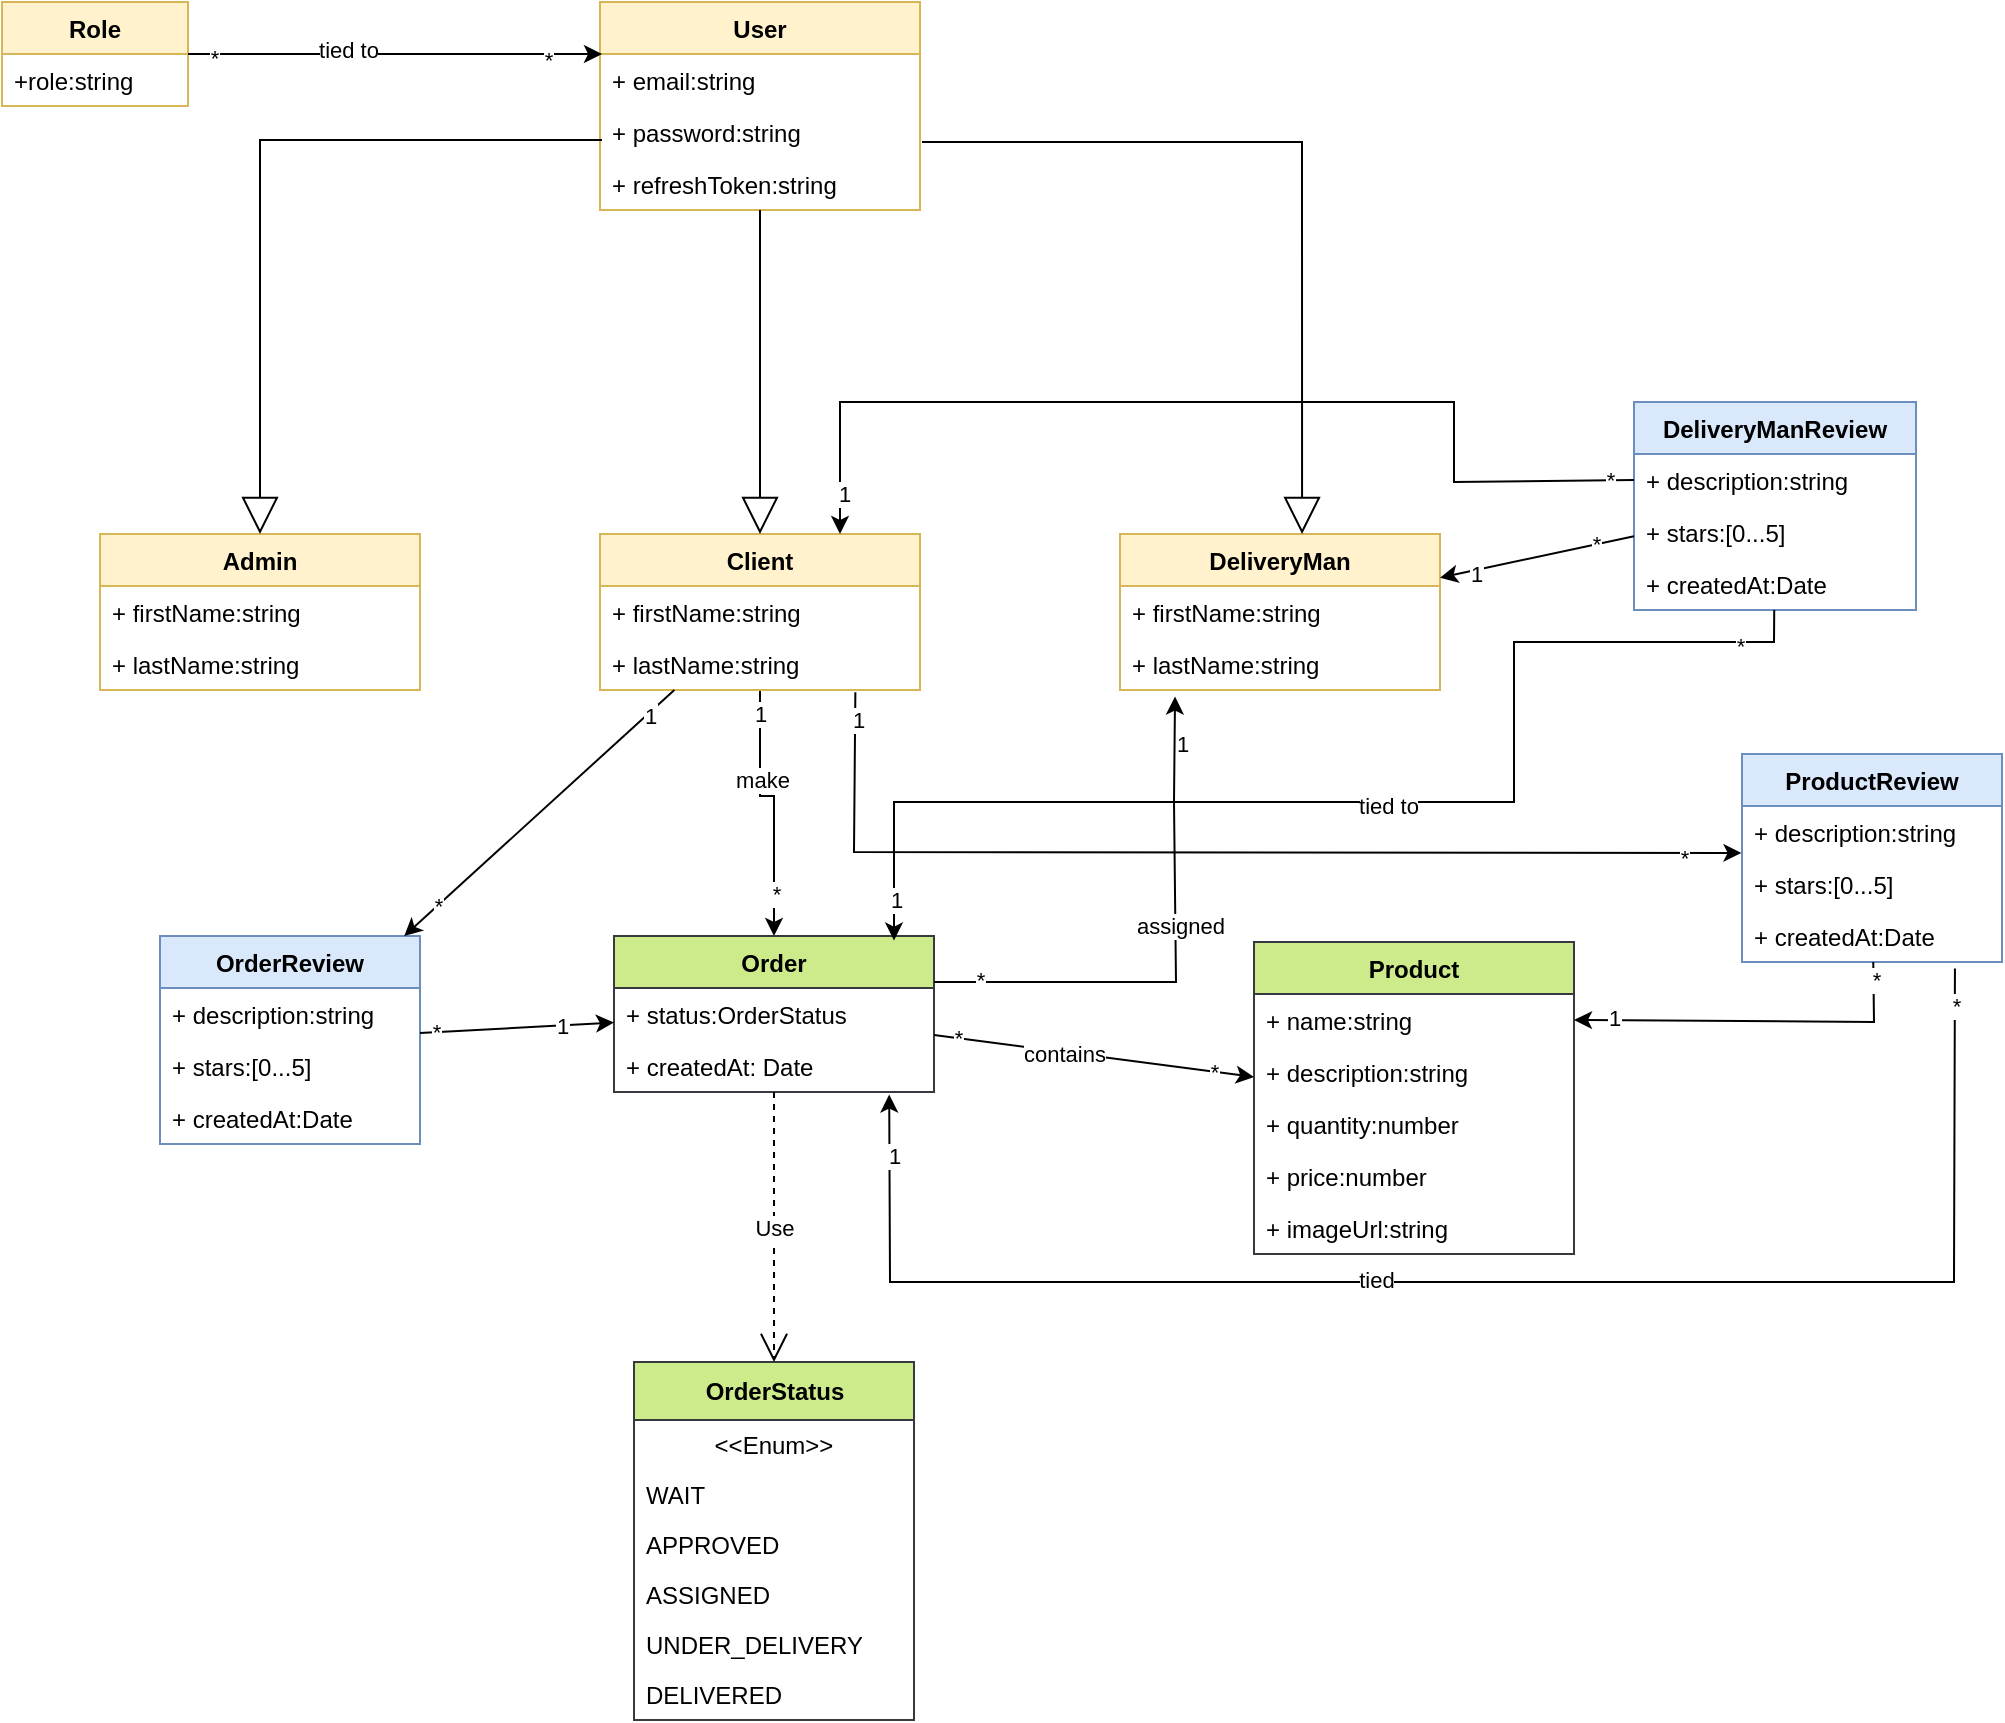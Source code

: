 <mxfile version="20.0.3" type="github">
  <diagram id="HI-v5_ZaqlMzz2_U29Au" name="Page-1">
    <mxGraphModel dx="1133" dy="577" grid="1" gridSize="10" guides="1" tooltips="1" connect="1" arrows="1" fold="1" page="1" pageScale="1" pageWidth="827" pageHeight="1169" math="0" shadow="0">
      <root>
        <mxCell id="0" />
        <mxCell id="1" parent="0" />
        <mxCell id="1S80A9B8i7_EBfSJa2hN-1" value="User" style="swimlane;fontStyle=1;align=center;verticalAlign=top;childLayout=stackLayout;horizontal=1;startSize=26;horizontalStack=0;resizeParent=1;resizeParentMax=0;resizeLast=0;collapsible=1;marginBottom=0;fillColor=#fff2cc;strokeColor=#d6b656;" parent="1" vertex="1">
          <mxGeometry x="713" y="40" width="160" height="104" as="geometry" />
        </mxCell>
        <mxCell id="1S80A9B8i7_EBfSJa2hN-2" value="+ email:string" style="text;strokeColor=none;fillColor=none;align=left;verticalAlign=top;spacingLeft=4;spacingRight=4;overflow=hidden;rotatable=0;points=[[0,0.5],[1,0.5]];portConstraint=eastwest;" parent="1S80A9B8i7_EBfSJa2hN-1" vertex="1">
          <mxGeometry y="26" width="160" height="26" as="geometry" />
        </mxCell>
        <mxCell id="1S80A9B8i7_EBfSJa2hN-5" value="+ password:string" style="text;strokeColor=none;fillColor=none;align=left;verticalAlign=top;spacingLeft=4;spacingRight=4;overflow=hidden;rotatable=0;points=[[0,0.5],[1,0.5]];portConstraint=eastwest;" parent="1S80A9B8i7_EBfSJa2hN-1" vertex="1">
          <mxGeometry y="52" width="160" height="26" as="geometry" />
        </mxCell>
        <mxCell id="1S80A9B8i7_EBfSJa2hN-29" value="+ refreshToken:string" style="text;strokeColor=none;fillColor=none;align=left;verticalAlign=top;spacingLeft=4;spacingRight=4;overflow=hidden;rotatable=0;points=[[0,0.5],[1,0.5]];portConstraint=eastwest;" parent="1S80A9B8i7_EBfSJa2hN-1" vertex="1">
          <mxGeometry y="78" width="160" height="26" as="geometry" />
        </mxCell>
        <mxCell id="1S80A9B8i7_EBfSJa2hN-6" value="Admin" style="swimlane;fontStyle=1;align=center;verticalAlign=top;childLayout=stackLayout;horizontal=1;startSize=26;horizontalStack=0;resizeParent=1;resizeParentMax=0;resizeLast=0;collapsible=1;marginBottom=0;fillColor=#fff2cc;strokeColor=#d6b656;" parent="1" vertex="1">
          <mxGeometry x="463" y="306" width="160" height="78" as="geometry" />
        </mxCell>
        <mxCell id="1S80A9B8i7_EBfSJa2hN-7" value="+ firstName:string" style="text;strokeColor=none;fillColor=none;align=left;verticalAlign=top;spacingLeft=4;spacingRight=4;overflow=hidden;rotatable=0;points=[[0,0.5],[1,0.5]];portConstraint=eastwest;" parent="1S80A9B8i7_EBfSJa2hN-6" vertex="1">
          <mxGeometry y="26" width="160" height="26" as="geometry" />
        </mxCell>
        <mxCell id="1S80A9B8i7_EBfSJa2hN-8" value="+ lastName:string" style="text;strokeColor=none;fillColor=none;align=left;verticalAlign=top;spacingLeft=4;spacingRight=4;overflow=hidden;rotatable=0;points=[[0,0.5],[1,0.5]];portConstraint=eastwest;" parent="1S80A9B8i7_EBfSJa2hN-6" vertex="1">
          <mxGeometry y="52" width="160" height="26" as="geometry" />
        </mxCell>
        <mxCell id="1S80A9B8i7_EBfSJa2hN-50" value="" style="edgeStyle=orthogonalEdgeStyle;rounded=0;orthogonalLoop=1;jettySize=auto;html=1;" parent="1" source="1S80A9B8i7_EBfSJa2hN-11" target="1S80A9B8i7_EBfSJa2hN-46" edge="1">
          <mxGeometry relative="1" as="geometry">
            <mxPoint x="800.059" y="568" as="targetPoint" />
            <Array as="points">
              <mxPoint x="793" y="437" />
              <mxPoint x="800" y="437" />
            </Array>
          </mxGeometry>
        </mxCell>
        <mxCell id="1S80A9B8i7_EBfSJa2hN-51" value="make" style="edgeLabel;html=1;align=center;verticalAlign=middle;resizable=0;points=[];" parent="1S80A9B8i7_EBfSJa2hN-50" vertex="1" connectable="0">
          <mxGeometry x="-0.315" y="1" relative="1" as="geometry">
            <mxPoint as="offset" />
          </mxGeometry>
        </mxCell>
        <mxCell id="1S80A9B8i7_EBfSJa2hN-52" value="*" style="edgeLabel;html=1;align=center;verticalAlign=middle;resizable=0;points=[];" parent="1S80A9B8i7_EBfSJa2hN-50" vertex="1" connectable="0">
          <mxGeometry x="0.679" y="1" relative="1" as="geometry">
            <mxPoint as="offset" />
          </mxGeometry>
        </mxCell>
        <mxCell id="1S80A9B8i7_EBfSJa2hN-53" value="1" style="edgeLabel;html=1;align=center;verticalAlign=middle;resizable=0;points=[];" parent="1S80A9B8i7_EBfSJa2hN-50" vertex="1" connectable="0">
          <mxGeometry x="-0.826" relative="1" as="geometry">
            <mxPoint as="offset" />
          </mxGeometry>
        </mxCell>
        <mxCell id="1S80A9B8i7_EBfSJa2hN-11" value="Client" style="swimlane;fontStyle=1;align=center;verticalAlign=top;childLayout=stackLayout;horizontal=1;startSize=26;horizontalStack=0;resizeParent=1;resizeParentMax=0;resizeLast=0;collapsible=1;marginBottom=0;fillColor=#fff2cc;strokeColor=#d6b656;" parent="1" vertex="1">
          <mxGeometry x="713" y="306" width="160" height="78" as="geometry" />
        </mxCell>
        <mxCell id="1S80A9B8i7_EBfSJa2hN-12" value="+ firstName:string" style="text;strokeColor=none;fillColor=none;align=left;verticalAlign=top;spacingLeft=4;spacingRight=4;overflow=hidden;rotatable=0;points=[[0,0.5],[1,0.5]];portConstraint=eastwest;" parent="1S80A9B8i7_EBfSJa2hN-11" vertex="1">
          <mxGeometry y="26" width="160" height="26" as="geometry" />
        </mxCell>
        <mxCell id="1S80A9B8i7_EBfSJa2hN-13" value="+ lastName:string" style="text;strokeColor=none;fillColor=none;align=left;verticalAlign=top;spacingLeft=4;spacingRight=4;overflow=hidden;rotatable=0;points=[[0,0.5],[1,0.5]];portConstraint=eastwest;" parent="1S80A9B8i7_EBfSJa2hN-11" vertex="1">
          <mxGeometry y="52" width="160" height="26" as="geometry" />
        </mxCell>
        <mxCell id="1S80A9B8i7_EBfSJa2hN-16" value="DeliveryMan" style="swimlane;fontStyle=1;align=center;verticalAlign=top;childLayout=stackLayout;horizontal=1;startSize=26;horizontalStack=0;resizeParent=1;resizeParentMax=0;resizeLast=0;collapsible=1;marginBottom=0;fillColor=#fff2cc;strokeColor=#d6b656;" parent="1" vertex="1">
          <mxGeometry x="973" y="306" width="160" height="78" as="geometry" />
        </mxCell>
        <mxCell id="1S80A9B8i7_EBfSJa2hN-17" value="+ firstName:string" style="text;strokeColor=none;fillColor=none;align=left;verticalAlign=top;spacingLeft=4;spacingRight=4;overflow=hidden;rotatable=0;points=[[0,0.5],[1,0.5]];portConstraint=eastwest;" parent="1S80A9B8i7_EBfSJa2hN-16" vertex="1">
          <mxGeometry y="26" width="160" height="26" as="geometry" />
        </mxCell>
        <mxCell id="1S80A9B8i7_EBfSJa2hN-18" value="+ lastName:string" style="text;strokeColor=none;fillColor=none;align=left;verticalAlign=top;spacingLeft=4;spacingRight=4;overflow=hidden;rotatable=0;points=[[0,0.5],[1,0.5]];portConstraint=eastwest;" parent="1S80A9B8i7_EBfSJa2hN-16" vertex="1">
          <mxGeometry y="52" width="160" height="26" as="geometry" />
        </mxCell>
        <mxCell id="1S80A9B8i7_EBfSJa2hN-21" value="" style="endArrow=block;endSize=16;endFill=0;html=1;rounded=0;entryX=0.5;entryY=0;entryDx=0;entryDy=0;" parent="1" target="1S80A9B8i7_EBfSJa2hN-6" edge="1">
          <mxGeometry y="-30" width="160" relative="1" as="geometry">
            <mxPoint x="714" y="109" as="sourcePoint" />
            <mxPoint x="724" y="160" as="targetPoint" />
            <Array as="points">
              <mxPoint x="543" y="109" />
            </Array>
            <mxPoint as="offset" />
          </mxGeometry>
        </mxCell>
        <mxCell id="1S80A9B8i7_EBfSJa2hN-22" value="" style="endArrow=block;endSize=16;endFill=0;html=1;rounded=0;entryX=0.569;entryY=0;entryDx=0;entryDy=0;entryPerimeter=0;" parent="1" target="1S80A9B8i7_EBfSJa2hN-16" edge="1">
          <mxGeometry y="-30" width="160" relative="1" as="geometry">
            <mxPoint x="874" y="110" as="sourcePoint" />
            <mxPoint x="1004" y="230.0" as="targetPoint" />
            <Array as="points">
              <mxPoint x="1064" y="110" />
            </Array>
            <mxPoint as="offset" />
          </mxGeometry>
        </mxCell>
        <mxCell id="1S80A9B8i7_EBfSJa2hN-23" value="" style="endArrow=block;endSize=16;endFill=0;html=1;rounded=0;" parent="1" source="1S80A9B8i7_EBfSJa2hN-1" target="1S80A9B8i7_EBfSJa2hN-11" edge="1">
          <mxGeometry y="-30" width="160" relative="1" as="geometry">
            <mxPoint x="793" y="270" as="sourcePoint" />
            <mxPoint x="553" y="316.0" as="targetPoint" />
            <Array as="points" />
            <mxPoint as="offset" />
          </mxGeometry>
        </mxCell>
        <mxCell id="1S80A9B8i7_EBfSJa2hN-30" value="Role" style="swimlane;fontStyle=1;align=center;verticalAlign=top;childLayout=stackLayout;horizontal=1;startSize=26;horizontalStack=0;resizeParent=1;resizeParentMax=0;resizeLast=0;collapsible=1;marginBottom=0;fillColor=#fff2cc;strokeColor=#d6b656;" parent="1" vertex="1">
          <mxGeometry x="414" y="40" width="93.02" height="52" as="geometry" />
        </mxCell>
        <mxCell id="1S80A9B8i7_EBfSJa2hN-31" value="+role:string" style="text;strokeColor=none;fillColor=none;align=left;verticalAlign=top;spacingLeft=4;spacingRight=4;overflow=hidden;rotatable=0;points=[[0,0.5],[1,0.5]];portConstraint=eastwest;" parent="1S80A9B8i7_EBfSJa2hN-30" vertex="1">
          <mxGeometry y="26" width="93.02" height="26" as="geometry" />
        </mxCell>
        <mxCell id="1S80A9B8i7_EBfSJa2hN-36" value="" style="endArrow=classic;html=1;rounded=0;" parent="1" source="1S80A9B8i7_EBfSJa2hN-30" edge="1">
          <mxGeometry width="50" height="50" relative="1" as="geometry">
            <mxPoint x="584" y="120" as="sourcePoint" />
            <mxPoint x="714" y="66" as="targetPoint" />
          </mxGeometry>
        </mxCell>
        <mxCell id="1S80A9B8i7_EBfSJa2hN-37" value="tied to" style="edgeLabel;html=1;align=center;verticalAlign=middle;resizable=0;points=[];" parent="1S80A9B8i7_EBfSJa2hN-36" vertex="1" connectable="0">
          <mxGeometry x="-0.232" y="2" relative="1" as="geometry">
            <mxPoint as="offset" />
          </mxGeometry>
        </mxCell>
        <mxCell id="1S80A9B8i7_EBfSJa2hN-38" value="*" style="edgeLabel;html=1;align=center;verticalAlign=middle;resizable=0;points=[];" parent="1S80A9B8i7_EBfSJa2hN-36" vertex="1" connectable="0">
          <mxGeometry x="0.735" y="-3" relative="1" as="geometry">
            <mxPoint as="offset" />
          </mxGeometry>
        </mxCell>
        <mxCell id="vZ-pQn8Oj0eG8AuPo2lk-2" value="*" style="edgeLabel;html=1;align=center;verticalAlign=middle;resizable=0;points=[];" vertex="1" connectable="0" parent="1S80A9B8i7_EBfSJa2hN-36">
          <mxGeometry x="-0.873" y="-2" relative="1" as="geometry">
            <mxPoint as="offset" />
          </mxGeometry>
        </mxCell>
        <mxCell id="1S80A9B8i7_EBfSJa2hN-46" value="Order" style="swimlane;fontStyle=1;align=center;verticalAlign=top;childLayout=stackLayout;horizontal=1;startSize=26;horizontalStack=0;resizeParent=1;resizeParentMax=0;resizeLast=0;collapsible=1;marginBottom=0;fillColor=#cdeb8b;strokeColor=#36393d;" parent="1" vertex="1">
          <mxGeometry x="720" y="507" width="160" height="78" as="geometry" />
        </mxCell>
        <mxCell id="1S80A9B8i7_EBfSJa2hN-78" value="+ status:OrderStatus" style="text;strokeColor=none;fillColor=none;align=left;verticalAlign=top;spacingLeft=4;spacingRight=4;overflow=hidden;rotatable=0;points=[[0,0.5],[1,0.5]];portConstraint=eastwest;" parent="1S80A9B8i7_EBfSJa2hN-46" vertex="1">
          <mxGeometry y="26" width="160" height="26" as="geometry" />
        </mxCell>
        <mxCell id="vZ-pQn8Oj0eG8AuPo2lk-6" value="+ createdAt: Date" style="text;strokeColor=none;fillColor=none;align=left;verticalAlign=top;spacingLeft=4;spacingRight=4;overflow=hidden;rotatable=0;points=[[0,0.5],[1,0.5]];portConstraint=eastwest;" vertex="1" parent="1S80A9B8i7_EBfSJa2hN-46">
          <mxGeometry y="52" width="160" height="26" as="geometry" />
        </mxCell>
        <mxCell id="1S80A9B8i7_EBfSJa2hN-54" value="Product" style="swimlane;fontStyle=1;align=center;verticalAlign=top;childLayout=stackLayout;horizontal=1;startSize=26;horizontalStack=0;resizeParent=1;resizeParentMax=0;resizeLast=0;collapsible=1;marginBottom=0;fillColor=#cdeb8b;strokeColor=#36393d;" parent="1" vertex="1">
          <mxGeometry x="1040" y="510" width="160" height="156" as="geometry" />
        </mxCell>
        <mxCell id="1S80A9B8i7_EBfSJa2hN-55" value="+ name:string" style="text;strokeColor=none;fillColor=none;align=left;verticalAlign=top;spacingLeft=4;spacingRight=4;overflow=hidden;rotatable=0;points=[[0,0.5],[1,0.5]];portConstraint=eastwest;" parent="1S80A9B8i7_EBfSJa2hN-54" vertex="1">
          <mxGeometry y="26" width="160" height="26" as="geometry" />
        </mxCell>
        <mxCell id="1S80A9B8i7_EBfSJa2hN-56" value="+ description:string" style="text;strokeColor=none;fillColor=none;align=left;verticalAlign=top;spacingLeft=4;spacingRight=4;overflow=hidden;rotatable=0;points=[[0,0.5],[1,0.5]];portConstraint=eastwest;" parent="1S80A9B8i7_EBfSJa2hN-54" vertex="1">
          <mxGeometry y="52" width="160" height="26" as="geometry" />
        </mxCell>
        <mxCell id="vZ-pQn8Oj0eG8AuPo2lk-3" value="+ quantity:number" style="text;strokeColor=none;fillColor=none;align=left;verticalAlign=top;spacingLeft=4;spacingRight=4;overflow=hidden;rotatable=0;points=[[0,0.5],[1,0.5]];portConstraint=eastwest;" vertex="1" parent="1S80A9B8i7_EBfSJa2hN-54">
          <mxGeometry y="78" width="160" height="26" as="geometry" />
        </mxCell>
        <mxCell id="vZ-pQn8Oj0eG8AuPo2lk-4" value="+ price:number" style="text;strokeColor=none;fillColor=none;align=left;verticalAlign=top;spacingLeft=4;spacingRight=4;overflow=hidden;rotatable=0;points=[[0,0.5],[1,0.5]];portConstraint=eastwest;" vertex="1" parent="1S80A9B8i7_EBfSJa2hN-54">
          <mxGeometry y="104" width="160" height="26" as="geometry" />
        </mxCell>
        <mxCell id="vZ-pQn8Oj0eG8AuPo2lk-5" value="+ imageUrl:string" style="text;strokeColor=none;fillColor=none;align=left;verticalAlign=top;spacingLeft=4;spacingRight=4;overflow=hidden;rotatable=0;points=[[0,0.5],[1,0.5]];portConstraint=eastwest;" vertex="1" parent="1S80A9B8i7_EBfSJa2hN-54">
          <mxGeometry y="130" width="160" height="26" as="geometry" />
        </mxCell>
        <mxCell id="1S80A9B8i7_EBfSJa2hN-57" value="" style="endArrow=classic;html=1;rounded=0;" parent="1" source="1S80A9B8i7_EBfSJa2hN-46" target="1S80A9B8i7_EBfSJa2hN-54" edge="1">
          <mxGeometry width="50" height="50" relative="1" as="geometry">
            <mxPoint x="970" y="530" as="sourcePoint" />
            <mxPoint x="1010" y="530" as="targetPoint" />
          </mxGeometry>
        </mxCell>
        <mxCell id="1S80A9B8i7_EBfSJa2hN-58" value="*" style="edgeLabel;html=1;align=center;verticalAlign=middle;resizable=0;points=[];" parent="1S80A9B8i7_EBfSJa2hN-57" vertex="1" connectable="0">
          <mxGeometry x="0.75" relative="1" as="geometry">
            <mxPoint as="offset" />
          </mxGeometry>
        </mxCell>
        <mxCell id="1S80A9B8i7_EBfSJa2hN-59" value="*" style="edgeLabel;html=1;align=center;verticalAlign=middle;resizable=0;points=[];" parent="1S80A9B8i7_EBfSJa2hN-57" vertex="1" connectable="0">
          <mxGeometry x="-0.85" relative="1" as="geometry">
            <mxPoint as="offset" />
          </mxGeometry>
        </mxCell>
        <mxCell id="1S80A9B8i7_EBfSJa2hN-61" value="contains" style="edgeLabel;html=1;align=center;verticalAlign=middle;resizable=0;points=[];" parent="1S80A9B8i7_EBfSJa2hN-57" vertex="1" connectable="0">
          <mxGeometry x="-0.188" y="-1" relative="1" as="geometry">
            <mxPoint as="offset" />
          </mxGeometry>
        </mxCell>
        <mxCell id="1S80A9B8i7_EBfSJa2hN-62" value="" style="endArrow=classic;html=1;rounded=0;entryX=0.172;entryY=1.126;entryDx=0;entryDy=0;entryPerimeter=0;" parent="1" target="1S80A9B8i7_EBfSJa2hN-18" edge="1">
          <mxGeometry width="50" height="50" relative="1" as="geometry">
            <mxPoint x="880" y="530" as="sourcePoint" />
            <mxPoint x="1060" y="440" as="targetPoint" />
            <Array as="points">
              <mxPoint x="920" y="530" />
              <mxPoint x="1001" y="530" />
              <mxPoint x="1000" y="440" />
            </Array>
          </mxGeometry>
        </mxCell>
        <mxCell id="1S80A9B8i7_EBfSJa2hN-66" value="assigned" style="edgeLabel;html=1;align=center;verticalAlign=middle;resizable=0;points=[];" parent="1S80A9B8i7_EBfSJa2hN-62" vertex="1" connectable="0">
          <mxGeometry x="0.132" y="-2" relative="1" as="geometry">
            <mxPoint as="offset" />
          </mxGeometry>
        </mxCell>
        <mxCell id="1S80A9B8i7_EBfSJa2hN-67" value="1" style="edgeLabel;html=1;align=center;verticalAlign=middle;resizable=0;points=[];" parent="1S80A9B8i7_EBfSJa2hN-62" vertex="1" connectable="0">
          <mxGeometry x="0.824" y="-3" relative="1" as="geometry">
            <mxPoint as="offset" />
          </mxGeometry>
        </mxCell>
        <mxCell id="1S80A9B8i7_EBfSJa2hN-68" value="*" style="edgeLabel;html=1;align=center;verticalAlign=middle;resizable=0;points=[];" parent="1S80A9B8i7_EBfSJa2hN-62" vertex="1" connectable="0">
          <mxGeometry x="-0.829" y="1" relative="1" as="geometry">
            <mxPoint as="offset" />
          </mxGeometry>
        </mxCell>
        <mxCell id="1S80A9B8i7_EBfSJa2hN-69" value="OrderStatus" style="swimlane;fontStyle=1;align=center;verticalAlign=middle;childLayout=stackLayout;horizontal=1;startSize=29;horizontalStack=0;resizeParent=1;resizeParentMax=0;resizeLast=0;collapsible=0;marginBottom=0;html=1;fillColor=#cdeb8b;strokeColor=#36393d;" parent="1" vertex="1">
          <mxGeometry x="730" y="720" width="140" height="179" as="geometry" />
        </mxCell>
        <mxCell id="1S80A9B8i7_EBfSJa2hN-70" value="&amp;lt;&amp;lt;Enum&amp;gt;&amp;gt;" style="text;html=1;strokeColor=none;fillColor=none;align=center;verticalAlign=middle;spacingLeft=4;spacingRight=4;overflow=hidden;rotatable=0;points=[[0,0.5],[1,0.5]];portConstraint=eastwest;" parent="1S80A9B8i7_EBfSJa2hN-69" vertex="1">
          <mxGeometry y="29" width="140" height="25" as="geometry" />
        </mxCell>
        <mxCell id="1S80A9B8i7_EBfSJa2hN-71" value="WAIT" style="text;html=1;strokeColor=none;fillColor=none;align=left;verticalAlign=middle;spacingLeft=4;spacingRight=4;overflow=hidden;rotatable=0;points=[[0,0.5],[1,0.5]];portConstraint=eastwest;" parent="1S80A9B8i7_EBfSJa2hN-69" vertex="1">
          <mxGeometry y="54" width="140" height="25" as="geometry" />
        </mxCell>
        <mxCell id="1S80A9B8i7_EBfSJa2hN-73" value="APPROVED" style="text;html=1;strokeColor=none;fillColor=none;align=left;verticalAlign=middle;spacingLeft=4;spacingRight=4;overflow=hidden;rotatable=0;points=[[0,0.5],[1,0.5]];portConstraint=eastwest;" parent="1S80A9B8i7_EBfSJa2hN-69" vertex="1">
          <mxGeometry y="79" width="140" height="25" as="geometry" />
        </mxCell>
        <mxCell id="1S80A9B8i7_EBfSJa2hN-74" value="ASSIGNED" style="text;html=1;strokeColor=none;fillColor=none;align=left;verticalAlign=middle;spacingLeft=4;spacingRight=4;overflow=hidden;rotatable=0;points=[[0,0.5],[1,0.5]];portConstraint=eastwest;" parent="1S80A9B8i7_EBfSJa2hN-69" vertex="1">
          <mxGeometry y="104" width="140" height="25" as="geometry" />
        </mxCell>
        <mxCell id="1S80A9B8i7_EBfSJa2hN-75" value="UNDER_DELIVERY" style="text;html=1;strokeColor=none;fillColor=none;align=left;verticalAlign=middle;spacingLeft=4;spacingRight=4;overflow=hidden;rotatable=0;points=[[0,0.5],[1,0.5]];portConstraint=eastwest;" parent="1S80A9B8i7_EBfSJa2hN-69" vertex="1">
          <mxGeometry y="129" width="140" height="25" as="geometry" />
        </mxCell>
        <mxCell id="1S80A9B8i7_EBfSJa2hN-76" value="DELIVERED" style="text;html=1;strokeColor=none;fillColor=none;align=left;verticalAlign=middle;spacingLeft=4;spacingRight=4;overflow=hidden;rotatable=0;points=[[0,0.5],[1,0.5]];portConstraint=eastwest;" parent="1S80A9B8i7_EBfSJa2hN-69" vertex="1">
          <mxGeometry y="154" width="140" height="25" as="geometry" />
        </mxCell>
        <mxCell id="1S80A9B8i7_EBfSJa2hN-77" value="Use" style="endArrow=open;endSize=12;dashed=1;html=1;rounded=0;" parent="1" source="1S80A9B8i7_EBfSJa2hN-46" target="1S80A9B8i7_EBfSJa2hN-69" edge="1">
          <mxGeometry width="160" relative="1" as="geometry">
            <mxPoint x="810" y="620" as="sourcePoint" />
            <mxPoint x="970" y="620" as="targetPoint" />
          </mxGeometry>
        </mxCell>
        <mxCell id="1S80A9B8i7_EBfSJa2hN-79" value="OrderReview" style="swimlane;fontStyle=1;align=center;verticalAlign=top;childLayout=stackLayout;horizontal=1;startSize=26;horizontalStack=0;resizeParent=1;resizeParentMax=0;resizeLast=0;collapsible=1;marginBottom=0;fillColor=#dae8fc;strokeColor=#6c8ebf;" parent="1" vertex="1">
          <mxGeometry x="493" y="507" width="130" height="104" as="geometry" />
        </mxCell>
        <mxCell id="1S80A9B8i7_EBfSJa2hN-94" value="+ description:string" style="text;strokeColor=none;fillColor=none;align=left;verticalAlign=top;spacingLeft=4;spacingRight=4;overflow=hidden;rotatable=0;points=[[0,0.5],[1,0.5]];portConstraint=eastwest;" parent="1S80A9B8i7_EBfSJa2hN-79" vertex="1">
          <mxGeometry y="26" width="130" height="26" as="geometry" />
        </mxCell>
        <mxCell id="1S80A9B8i7_EBfSJa2hN-81" value="+ stars:[0...5]" style="text;strokeColor=none;fillColor=none;align=left;verticalAlign=top;spacingLeft=4;spacingRight=4;overflow=hidden;rotatable=0;points=[[0,0.5],[1,0.5]];portConstraint=eastwest;" parent="1S80A9B8i7_EBfSJa2hN-79" vertex="1">
          <mxGeometry y="52" width="130" height="26" as="geometry" />
        </mxCell>
        <mxCell id="1S80A9B8i7_EBfSJa2hN-82" value="+ createdAt:Date" style="text;strokeColor=none;fillColor=none;align=left;verticalAlign=top;spacingLeft=4;spacingRight=4;overflow=hidden;rotatable=0;points=[[0,0.5],[1,0.5]];portConstraint=eastwest;" parent="1S80A9B8i7_EBfSJa2hN-79" vertex="1">
          <mxGeometry y="78" width="130" height="26" as="geometry" />
        </mxCell>
        <mxCell id="1S80A9B8i7_EBfSJa2hN-83" value="" style="endArrow=classic;html=1;rounded=0;" parent="1" source="1S80A9B8i7_EBfSJa2hN-11" target="1S80A9B8i7_EBfSJa2hN-79" edge="1">
          <mxGeometry width="50" height="50" relative="1" as="geometry">
            <mxPoint x="430" y="420" as="sourcePoint" />
            <mxPoint x="590" y="420" as="targetPoint" />
          </mxGeometry>
        </mxCell>
        <mxCell id="1S80A9B8i7_EBfSJa2hN-84" value="*" style="edgeLabel;html=1;align=center;verticalAlign=middle;resizable=0;points=[];" parent="1S80A9B8i7_EBfSJa2hN-83" vertex="1" connectable="0">
          <mxGeometry x="0.75" relative="1" as="geometry">
            <mxPoint as="offset" />
          </mxGeometry>
        </mxCell>
        <mxCell id="1S80A9B8i7_EBfSJa2hN-91" value="1" style="edgeLabel;html=1;align=center;verticalAlign=middle;resizable=0;points=[];" parent="1S80A9B8i7_EBfSJa2hN-83" vertex="1" connectable="0">
          <mxGeometry x="-0.805" y="1" relative="1" as="geometry">
            <mxPoint as="offset" />
          </mxGeometry>
        </mxCell>
        <mxCell id="1S80A9B8i7_EBfSJa2hN-87" value="" style="endArrow=classic;html=1;rounded=0;" parent="1" source="1S80A9B8i7_EBfSJa2hN-79" target="1S80A9B8i7_EBfSJa2hN-46" edge="1">
          <mxGeometry width="50" height="50" relative="1" as="geometry">
            <mxPoint x="622.996" y="660.0" as="sourcePoint" />
            <mxPoint x="490.864" y="776" as="targetPoint" />
          </mxGeometry>
        </mxCell>
        <mxCell id="1S80A9B8i7_EBfSJa2hN-89" value="*" style="edgeLabel;html=1;align=center;verticalAlign=middle;resizable=0;points=[];" parent="1S80A9B8i7_EBfSJa2hN-87" vertex="1" connectable="0">
          <mxGeometry x="-0.85" relative="1" as="geometry">
            <mxPoint as="offset" />
          </mxGeometry>
        </mxCell>
        <mxCell id="1S80A9B8i7_EBfSJa2hN-92" value="1" style="edgeLabel;html=1;align=center;verticalAlign=middle;resizable=0;points=[];" parent="1S80A9B8i7_EBfSJa2hN-87" vertex="1" connectable="0">
          <mxGeometry x="0.483" relative="1" as="geometry">
            <mxPoint x="-1" as="offset" />
          </mxGeometry>
        </mxCell>
        <mxCell id="1S80A9B8i7_EBfSJa2hN-95" value="ProductReview" style="swimlane;fontStyle=1;align=center;verticalAlign=top;childLayout=stackLayout;horizontal=1;startSize=26;horizontalStack=0;resizeParent=1;resizeParentMax=0;resizeLast=0;collapsible=1;marginBottom=0;fillColor=#dae8fc;strokeColor=#6c8ebf;" parent="1" vertex="1">
          <mxGeometry x="1284" y="416" width="130" height="104" as="geometry" />
        </mxCell>
        <mxCell id="1S80A9B8i7_EBfSJa2hN-96" value="+ description:string" style="text;strokeColor=none;fillColor=none;align=left;verticalAlign=top;spacingLeft=4;spacingRight=4;overflow=hidden;rotatable=0;points=[[0,0.5],[1,0.5]];portConstraint=eastwest;" parent="1S80A9B8i7_EBfSJa2hN-95" vertex="1">
          <mxGeometry y="26" width="130" height="26" as="geometry" />
        </mxCell>
        <mxCell id="1S80A9B8i7_EBfSJa2hN-97" value="+ stars:[0...5]" style="text;strokeColor=none;fillColor=none;align=left;verticalAlign=top;spacingLeft=4;spacingRight=4;overflow=hidden;rotatable=0;points=[[0,0.5],[1,0.5]];portConstraint=eastwest;" parent="1S80A9B8i7_EBfSJa2hN-95" vertex="1">
          <mxGeometry y="52" width="130" height="26" as="geometry" />
        </mxCell>
        <mxCell id="1S80A9B8i7_EBfSJa2hN-98" value="+ createdAt:Date" style="text;strokeColor=none;fillColor=none;align=left;verticalAlign=top;spacingLeft=4;spacingRight=4;overflow=hidden;rotatable=0;points=[[0,0.5],[1,0.5]];portConstraint=eastwest;" parent="1S80A9B8i7_EBfSJa2hN-95" vertex="1">
          <mxGeometry y="78" width="130" height="26" as="geometry" />
        </mxCell>
        <mxCell id="1S80A9B8i7_EBfSJa2hN-99" value="" style="endArrow=classic;html=1;rounded=0;exitX=0.798;exitY=1.042;exitDx=0;exitDy=0;exitPerimeter=0;entryX=-0.002;entryY=-0.098;entryDx=0;entryDy=0;entryPerimeter=0;" parent="1" source="1S80A9B8i7_EBfSJa2hN-13" target="1S80A9B8i7_EBfSJa2hN-97" edge="1">
          <mxGeometry width="50" height="50" relative="1" as="geometry">
            <mxPoint x="840" y="390" as="sourcePoint" />
            <mxPoint x="1280" y="480" as="targetPoint" />
            <Array as="points">
              <mxPoint x="840" y="465" />
            </Array>
          </mxGeometry>
        </mxCell>
        <mxCell id="1S80A9B8i7_EBfSJa2hN-106" value="*" style="edgeLabel;html=1;align=center;verticalAlign=middle;resizable=0;points=[];" parent="1S80A9B8i7_EBfSJa2hN-99" vertex="1" connectable="0">
          <mxGeometry x="0.891" y="-2" relative="1" as="geometry">
            <mxPoint as="offset" />
          </mxGeometry>
        </mxCell>
        <mxCell id="1S80A9B8i7_EBfSJa2hN-107" value="1" style="edgeLabel;html=1;align=center;verticalAlign=middle;resizable=0;points=[];" parent="1S80A9B8i7_EBfSJa2hN-99" vertex="1" connectable="0">
          <mxGeometry x="-0.946" y="1" relative="1" as="geometry">
            <mxPoint as="offset" />
          </mxGeometry>
        </mxCell>
        <mxCell id="1S80A9B8i7_EBfSJa2hN-103" value="" style="endArrow=classic;html=1;rounded=0;entryX=1;entryY=0.5;entryDx=0;entryDy=0;" parent="1" source="1S80A9B8i7_EBfSJa2hN-95" target="1S80A9B8i7_EBfSJa2hN-55" edge="1">
          <mxGeometry width="50" height="50" relative="1" as="geometry">
            <mxPoint x="1385.073" y="570.0" as="sourcePoint" />
            <mxPoint x="1250.003" y="693" as="targetPoint" />
            <Array as="points">
              <mxPoint x="1350" y="550" />
            </Array>
          </mxGeometry>
        </mxCell>
        <mxCell id="1S80A9B8i7_EBfSJa2hN-108" value="*" style="edgeLabel;html=1;align=center;verticalAlign=middle;resizable=0;points=[];" parent="1S80A9B8i7_EBfSJa2hN-103" vertex="1" connectable="0">
          <mxGeometry x="-0.904" y="1" relative="1" as="geometry">
            <mxPoint as="offset" />
          </mxGeometry>
        </mxCell>
        <mxCell id="1S80A9B8i7_EBfSJa2hN-109" value="1" style="edgeLabel;html=1;align=center;verticalAlign=middle;resizable=0;points=[];" parent="1S80A9B8i7_EBfSJa2hN-103" vertex="1" connectable="0">
          <mxGeometry x="0.776" y="-1" relative="1" as="geometry">
            <mxPoint as="offset" />
          </mxGeometry>
        </mxCell>
        <mxCell id="1S80A9B8i7_EBfSJa2hN-123" value="" style="endArrow=classic;html=1;rounded=0;exitX=0.819;exitY=1.124;exitDx=0;exitDy=0;exitPerimeter=0;entryX=0.86;entryY=1.049;entryDx=0;entryDy=0;entryPerimeter=0;" parent="1" source="1S80A9B8i7_EBfSJa2hN-98" target="vZ-pQn8Oj0eG8AuPo2lk-6" edge="1">
          <mxGeometry width="50" height="50" relative="1" as="geometry">
            <mxPoint x="1445" y="530" as="sourcePoint" />
            <mxPoint x="858" y="620" as="targetPoint" />
            <Array as="points">
              <mxPoint x="1390" y="680" />
              <mxPoint x="1200" y="680" />
              <mxPoint x="858" y="680" />
            </Array>
          </mxGeometry>
        </mxCell>
        <mxCell id="1S80A9B8i7_EBfSJa2hN-126" value="1" style="edgeLabel;html=1;align=center;verticalAlign=middle;resizable=0;points=[];" parent="1S80A9B8i7_EBfSJa2hN-123" vertex="1" connectable="0">
          <mxGeometry x="0.871" y="-2" relative="1" as="geometry">
            <mxPoint y="-20" as="offset" />
          </mxGeometry>
        </mxCell>
        <mxCell id="1S80A9B8i7_EBfSJa2hN-127" value="tied" style="edgeLabel;html=1;align=center;verticalAlign=middle;resizable=0;points=[];" parent="1S80A9B8i7_EBfSJa2hN-123" vertex="1" connectable="0">
          <mxGeometry x="0.14" y="-1" relative="1" as="geometry">
            <mxPoint as="offset" />
          </mxGeometry>
        </mxCell>
        <mxCell id="1S80A9B8i7_EBfSJa2hN-144" value="*" style="edgeLabel;html=1;align=center;verticalAlign=middle;resizable=0;points=[];" parent="1S80A9B8i7_EBfSJa2hN-123" vertex="1" connectable="0">
          <mxGeometry x="-0.951" relative="1" as="geometry">
            <mxPoint as="offset" />
          </mxGeometry>
        </mxCell>
        <mxCell id="1S80A9B8i7_EBfSJa2hN-129" value="DeliveryManReview" style="swimlane;fontStyle=1;align=center;verticalAlign=top;childLayout=stackLayout;horizontal=1;startSize=26;horizontalStack=0;resizeParent=1;resizeParentMax=0;resizeLast=0;collapsible=1;marginBottom=0;fillColor=#dae8fc;strokeColor=#6c8ebf;" parent="1" vertex="1">
          <mxGeometry x="1230" y="240" width="141" height="104" as="geometry" />
        </mxCell>
        <mxCell id="1S80A9B8i7_EBfSJa2hN-130" value="+ description:string" style="text;strokeColor=none;fillColor=none;align=left;verticalAlign=top;spacingLeft=4;spacingRight=4;overflow=hidden;rotatable=0;points=[[0,0.5],[1,0.5]];portConstraint=eastwest;" parent="1S80A9B8i7_EBfSJa2hN-129" vertex="1">
          <mxGeometry y="26" width="141" height="26" as="geometry" />
        </mxCell>
        <mxCell id="1S80A9B8i7_EBfSJa2hN-131" value="+ stars:[0...5]" style="text;strokeColor=none;fillColor=none;align=left;verticalAlign=top;spacingLeft=4;spacingRight=4;overflow=hidden;rotatable=0;points=[[0,0.5],[1,0.5]];portConstraint=eastwest;" parent="1S80A9B8i7_EBfSJa2hN-129" vertex="1">
          <mxGeometry y="52" width="141" height="26" as="geometry" />
        </mxCell>
        <mxCell id="1S80A9B8i7_EBfSJa2hN-132" value="+ createdAt:Date" style="text;strokeColor=none;fillColor=none;align=left;verticalAlign=top;spacingLeft=4;spacingRight=4;overflow=hidden;rotatable=0;points=[[0,0.5],[1,0.5]];portConstraint=eastwest;" parent="1S80A9B8i7_EBfSJa2hN-129" vertex="1">
          <mxGeometry y="78" width="141" height="26" as="geometry" />
        </mxCell>
        <mxCell id="1S80A9B8i7_EBfSJa2hN-133" value="" style="endArrow=classic;html=1;rounded=0;" parent="1" source="1S80A9B8i7_EBfSJa2hN-129" target="1S80A9B8i7_EBfSJa2hN-16" edge="1">
          <mxGeometry width="50" height="50" relative="1" as="geometry">
            <mxPoint x="1215.073" y="330" as="sourcePoint" />
            <mxPoint x="1080.003" y="453" as="targetPoint" />
          </mxGeometry>
        </mxCell>
        <mxCell id="1S80A9B8i7_EBfSJa2hN-138" value="1" style="edgeLabel;html=1;align=center;verticalAlign=middle;resizable=0;points=[];" parent="1S80A9B8i7_EBfSJa2hN-133" vertex="1" connectable="0">
          <mxGeometry x="0.64" y="2" relative="1" as="geometry">
            <mxPoint as="offset" />
          </mxGeometry>
        </mxCell>
        <mxCell id="1S80A9B8i7_EBfSJa2hN-140" value="*" style="edgeLabel;html=1;align=center;verticalAlign=middle;resizable=0;points=[];" parent="1S80A9B8i7_EBfSJa2hN-133" vertex="1" connectable="0">
          <mxGeometry x="-0.606" relative="1" as="geometry">
            <mxPoint as="offset" />
          </mxGeometry>
        </mxCell>
        <mxCell id="1S80A9B8i7_EBfSJa2hN-136" value="" style="endArrow=classic;html=1;rounded=0;exitX=0;exitY=0.5;exitDx=0;exitDy=0;entryX=0.75;entryY=0;entryDx=0;entryDy=0;" parent="1" source="1S80A9B8i7_EBfSJa2hN-130" edge="1" target="1S80A9B8i7_EBfSJa2hN-11">
          <mxGeometry width="50" height="50" relative="1" as="geometry">
            <mxPoint x="1177" y="219.227" as="sourcePoint" />
            <mxPoint x="830" y="300" as="targetPoint" />
            <Array as="points">
              <mxPoint x="1140" y="280" />
              <mxPoint x="1140" y="240" />
              <mxPoint x="1030" y="240" />
              <mxPoint x="833" y="240" />
            </Array>
          </mxGeometry>
        </mxCell>
        <mxCell id="1S80A9B8i7_EBfSJa2hN-137" value="1" style="edgeLabel;html=1;align=center;verticalAlign=middle;resizable=0;points=[];" parent="1S80A9B8i7_EBfSJa2hN-136" vertex="1" connectable="0">
          <mxGeometry x="0.921" y="2" relative="1" as="geometry">
            <mxPoint as="offset" />
          </mxGeometry>
        </mxCell>
        <mxCell id="1S80A9B8i7_EBfSJa2hN-139" value="*" style="edgeLabel;html=1;align=center;verticalAlign=middle;resizable=0;points=[];" parent="1S80A9B8i7_EBfSJa2hN-136" vertex="1" connectable="0">
          <mxGeometry x="-0.952" relative="1" as="geometry">
            <mxPoint as="offset" />
          </mxGeometry>
        </mxCell>
        <mxCell id="1S80A9B8i7_EBfSJa2hN-141" value="" style="endArrow=classic;html=1;rounded=0;entryX=0.875;entryY=0.029;entryDx=0;entryDy=0;entryPerimeter=0;" parent="1" source="1S80A9B8i7_EBfSJa2hN-129" target="1S80A9B8i7_EBfSJa2hN-46" edge="1">
          <mxGeometry width="50" height="50" relative="1" as="geometry">
            <mxPoint x="1217" y="399.997" as="sourcePoint" />
            <mxPoint x="1120" y="420.769" as="targetPoint" />
            <Array as="points">
              <mxPoint x="1300" y="360" />
              <mxPoint x="1170" y="360" />
              <mxPoint x="1170" y="440" />
              <mxPoint x="1060" y="440" />
              <mxPoint x="860" y="440" />
            </Array>
          </mxGeometry>
        </mxCell>
        <mxCell id="1S80A9B8i7_EBfSJa2hN-145" value="*" style="edgeLabel;html=1;align=center;verticalAlign=middle;resizable=0;points=[];" parent="1S80A9B8i7_EBfSJa2hN-141" vertex="1" connectable="0">
          <mxGeometry x="-0.889" y="2" relative="1" as="geometry">
            <mxPoint as="offset" />
          </mxGeometry>
        </mxCell>
        <mxCell id="1S80A9B8i7_EBfSJa2hN-148" value="1" style="edgeLabel;html=1;align=center;verticalAlign=middle;resizable=0;points=[];" parent="1S80A9B8i7_EBfSJa2hN-141" vertex="1" connectable="0">
          <mxGeometry x="0.928" y="1" relative="1" as="geometry">
            <mxPoint y="1" as="offset" />
          </mxGeometry>
        </mxCell>
        <mxCell id="1S80A9B8i7_EBfSJa2hN-150" value="tied to" style="edgeLabel;html=1;align=center;verticalAlign=middle;resizable=0;points=[];" parent="1S80A9B8i7_EBfSJa2hN-141" vertex="1" connectable="0">
          <mxGeometry x="-0.045" y="2" relative="1" as="geometry">
            <mxPoint as="offset" />
          </mxGeometry>
        </mxCell>
      </root>
    </mxGraphModel>
  </diagram>
</mxfile>
